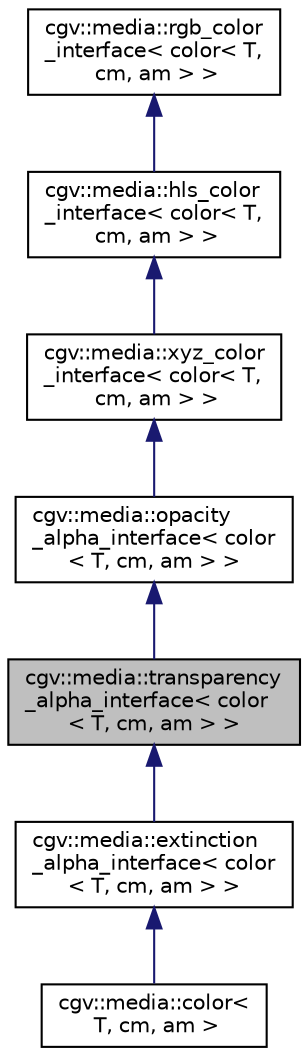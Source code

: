 digraph "cgv::media::transparency_alpha_interface&lt; color&lt; T, cm, am &gt; &gt;"
{
  bgcolor="transparent";
  edge [fontname="Helvetica",fontsize="10",labelfontname="Helvetica",labelfontsize="10"];
  node [fontname="Helvetica",fontsize="10",shape=record];
  Node1 [label="cgv::media::transparency\l_alpha_interface\< color\l\< T, cm, am \> \>",height=0.2,width=0.4,color="black", fillcolor="grey75", style="filled", fontcolor="black"];
  Node2 -> Node1 [dir="back",color="midnightblue",fontsize="10",style="solid",fontname="Helvetica"];
  Node2 [label="cgv::media::opacity\l_alpha_interface\< color\l\< T, cm, am \> \>",height=0.2,width=0.4,color="black",URL="$a00164.html",tooltip="read only implementation of opacity alpha interface including automatic conversion ..."];
  Node3 -> Node2 [dir="back",color="midnightblue",fontsize="10",style="solid",fontname="Helvetica"];
  Node3 [label="cgv::media::xyz_color\l_interface\< color\< T,\l cm, am \> \>",height=0.2,width=0.4,color="black",URL="$a00184.html",tooltip="read only implementation of xyz color interface including automatic conversion "];
  Node4 -> Node3 [dir="back",color="midnightblue",fontsize="10",style="solid",fontname="Helvetica"];
  Node4 [label="cgv::media::hls_color\l_interface\< color\< T,\l cm, am \> \>",height=0.2,width=0.4,color="black",URL="$a00138.html",tooltip="read only implementation of hls color interface including automatic conversion "];
  Node5 -> Node4 [dir="back",color="midnightblue",fontsize="10",style="solid",fontname="Helvetica"];
  Node5 [label="cgv::media::rgb_color\l_interface\< color\< T,\l cm, am \> \>",height=0.2,width=0.4,color="black",URL="$a00169.html",tooltip="read only implementation of rgb color interface including automatic conversion "];
  Node1 -> Node6 [dir="back",color="midnightblue",fontsize="10",style="solid",fontname="Helvetica"];
  Node6 [label="cgv::media::extinction\l_alpha_interface\< color\l\< T, cm, am \> \>",height=0.2,width=0.4,color="black",URL="$a00131.html",tooltip="read only implementation of extinction alpha interface including automatic conversion ..."];
  Node6 -> Node7 [dir="back",color="midnightblue",fontsize="10",style="solid",fontname="Helvetica"];
  Node7 [label="cgv::media::color\<\l T, cm, am \>",height=0.2,width=0.4,color="black",URL="$a00128.html"];
}
